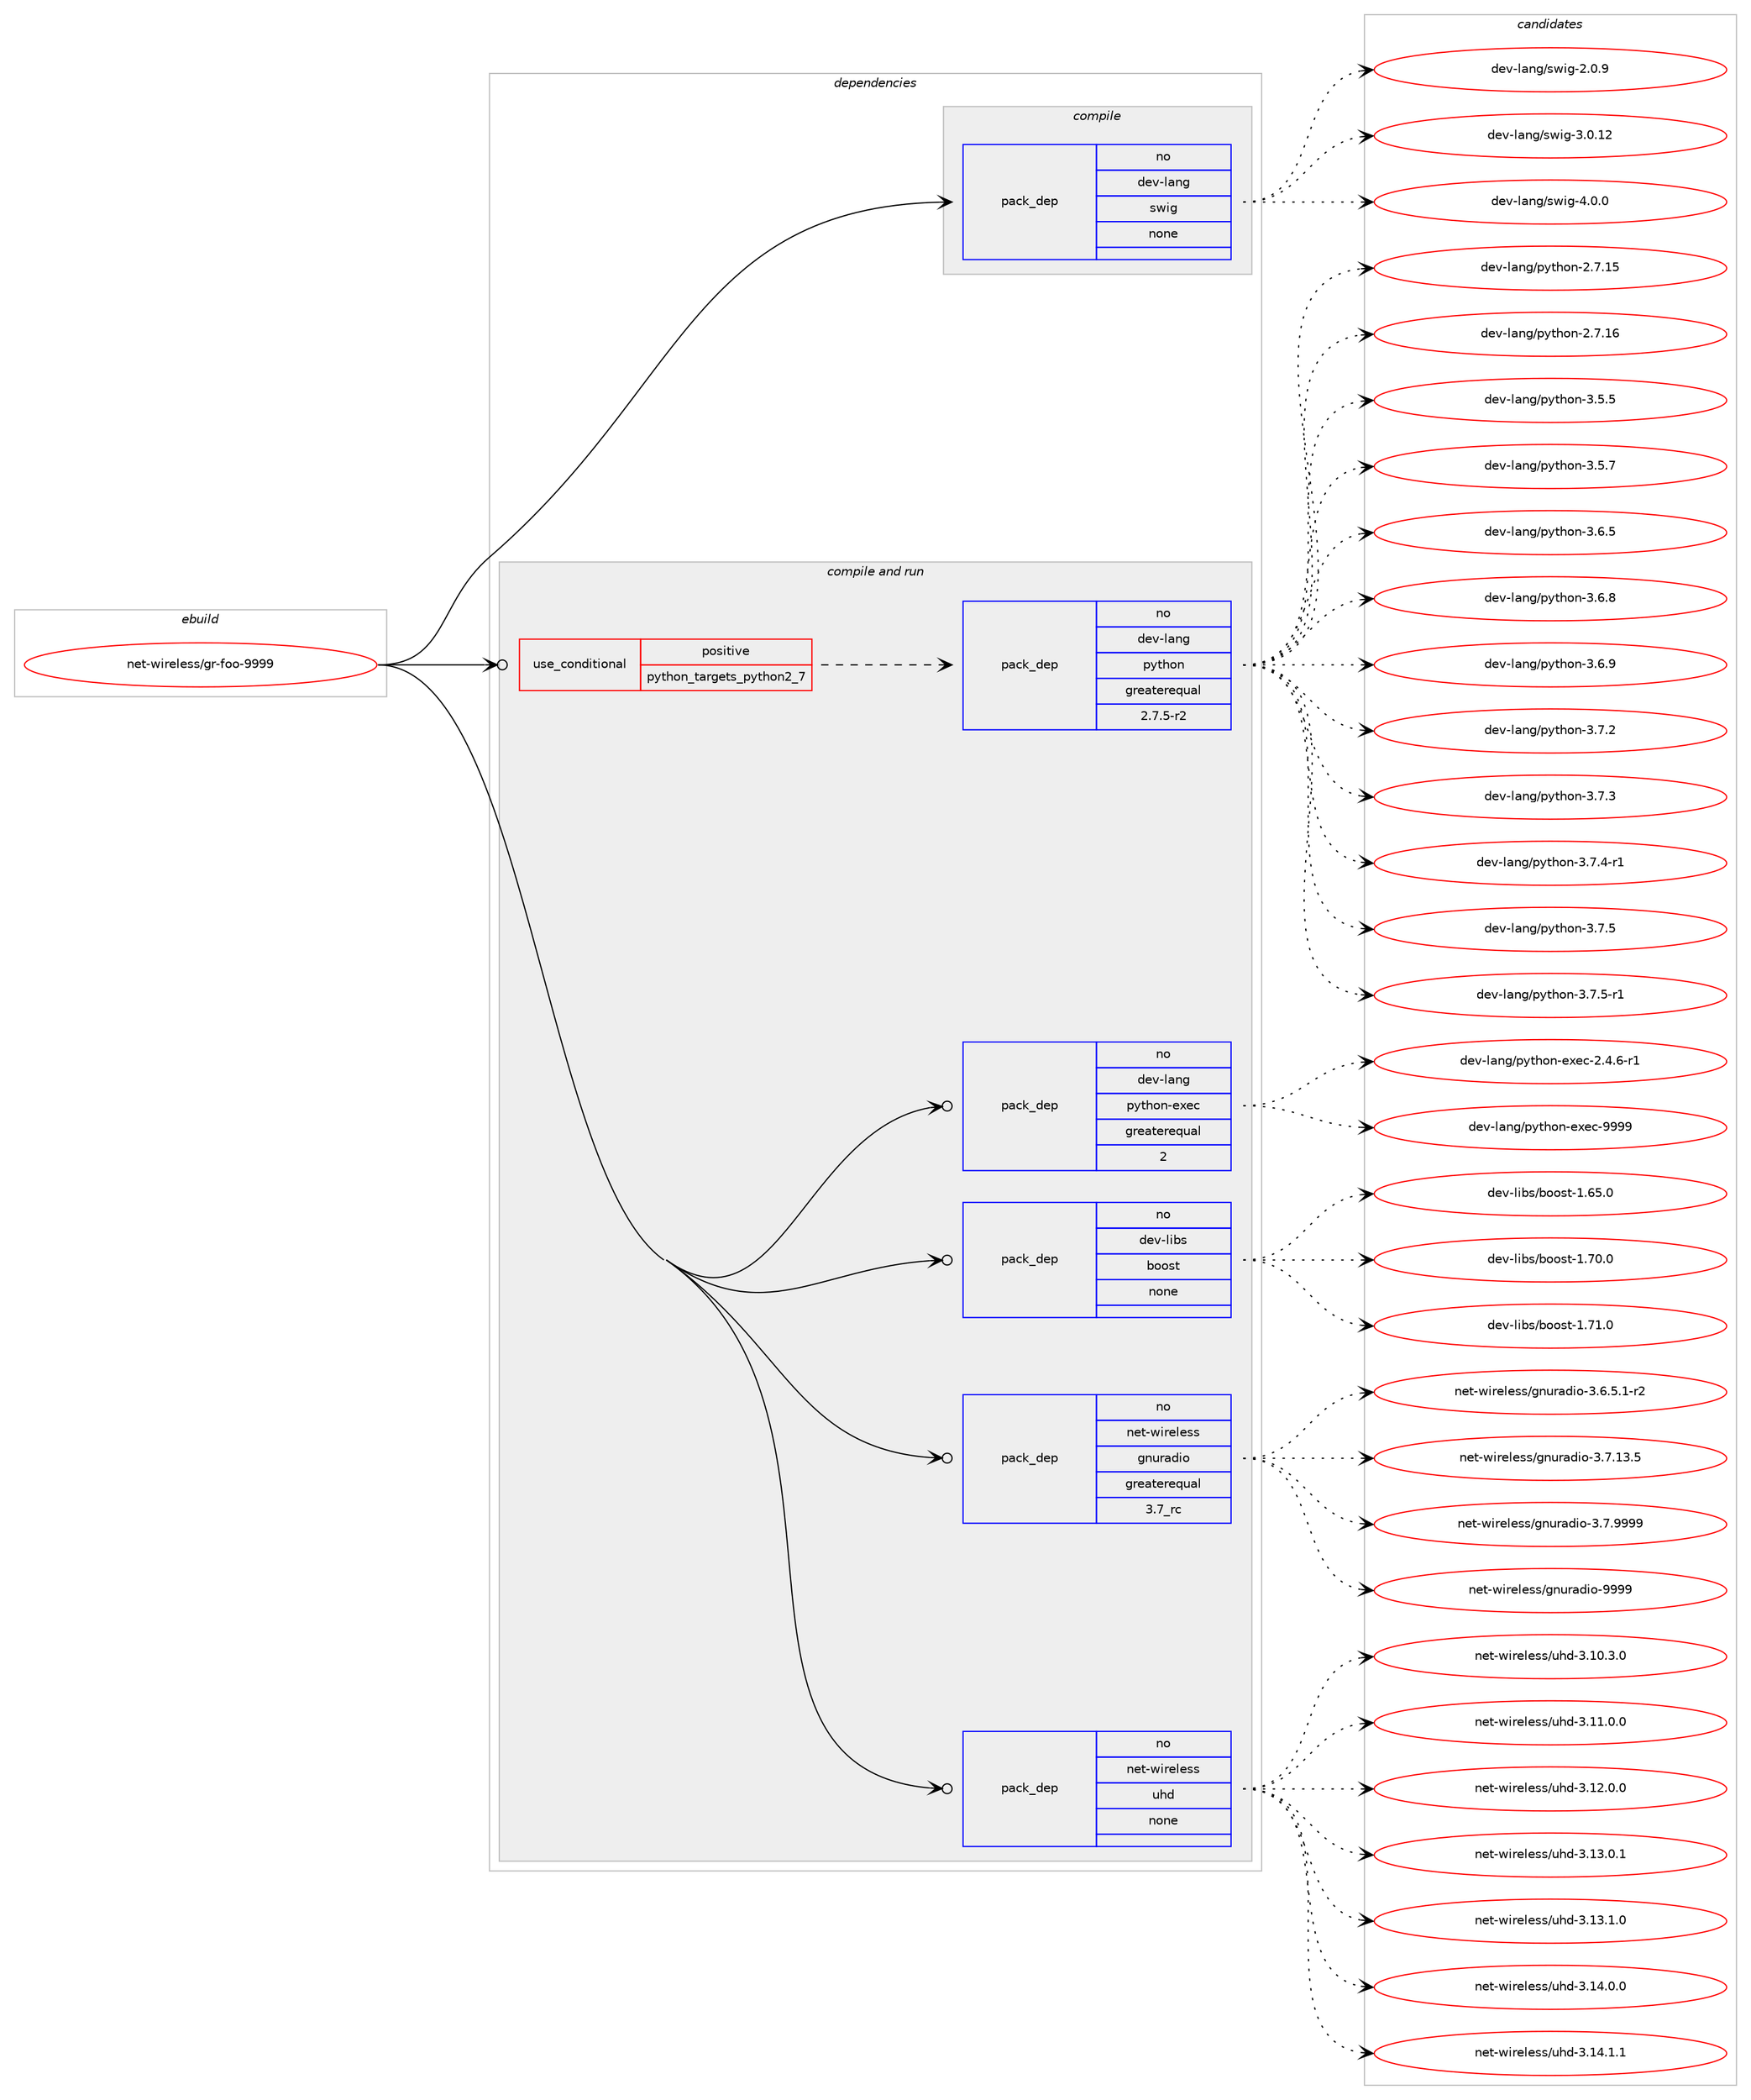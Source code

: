 digraph prolog {

# *************
# Graph options
# *************

newrank=true;
concentrate=true;
compound=true;
graph [rankdir=LR,fontname=Helvetica,fontsize=10,ranksep=1.5];#, ranksep=2.5, nodesep=0.2];
edge  [arrowhead=vee];
node  [fontname=Helvetica,fontsize=10];

# **********
# The ebuild
# **********

subgraph cluster_leftcol {
color=gray;
rank=same;
label=<<i>ebuild</i>>;
id [label="net-wireless/gr-foo-9999", color=red, width=4, href="../net-wireless/gr-foo-9999.svg"];
}

# ****************
# The dependencies
# ****************

subgraph cluster_midcol {
color=gray;
label=<<i>dependencies</i>>;
subgraph cluster_compile {
fillcolor="#eeeeee";
style=filled;
label=<<i>compile</i>>;
subgraph pack623496 {
dependency844373 [label=<<TABLE BORDER="0" CELLBORDER="1" CELLSPACING="0" CELLPADDING="4" WIDTH="220"><TR><TD ROWSPAN="6" CELLPADDING="30">pack_dep</TD></TR><TR><TD WIDTH="110">no</TD></TR><TR><TD>dev-lang</TD></TR><TR><TD>swig</TD></TR><TR><TD>none</TD></TR><TR><TD></TD></TR></TABLE>>, shape=none, color=blue];
}
id:e -> dependency844373:w [weight=20,style="solid",arrowhead="vee"];
}
subgraph cluster_compileandrun {
fillcolor="#eeeeee";
style=filled;
label=<<i>compile and run</i>>;
subgraph cond205967 {
dependency844374 [label=<<TABLE BORDER="0" CELLBORDER="1" CELLSPACING="0" CELLPADDING="4"><TR><TD ROWSPAN="3" CELLPADDING="10">use_conditional</TD></TR><TR><TD>positive</TD></TR><TR><TD>python_targets_python2_7</TD></TR></TABLE>>, shape=none, color=red];
subgraph pack623497 {
dependency844375 [label=<<TABLE BORDER="0" CELLBORDER="1" CELLSPACING="0" CELLPADDING="4" WIDTH="220"><TR><TD ROWSPAN="6" CELLPADDING="30">pack_dep</TD></TR><TR><TD WIDTH="110">no</TD></TR><TR><TD>dev-lang</TD></TR><TR><TD>python</TD></TR><TR><TD>greaterequal</TD></TR><TR><TD>2.7.5-r2</TD></TR></TABLE>>, shape=none, color=blue];
}
dependency844374:e -> dependency844375:w [weight=20,style="dashed",arrowhead="vee"];
}
id:e -> dependency844374:w [weight=20,style="solid",arrowhead="odotvee"];
subgraph pack623498 {
dependency844376 [label=<<TABLE BORDER="0" CELLBORDER="1" CELLSPACING="0" CELLPADDING="4" WIDTH="220"><TR><TD ROWSPAN="6" CELLPADDING="30">pack_dep</TD></TR><TR><TD WIDTH="110">no</TD></TR><TR><TD>dev-lang</TD></TR><TR><TD>python-exec</TD></TR><TR><TD>greaterequal</TD></TR><TR><TD>2</TD></TR></TABLE>>, shape=none, color=blue];
}
id:e -> dependency844376:w [weight=20,style="solid",arrowhead="odotvee"];
subgraph pack623499 {
dependency844377 [label=<<TABLE BORDER="0" CELLBORDER="1" CELLSPACING="0" CELLPADDING="4" WIDTH="220"><TR><TD ROWSPAN="6" CELLPADDING="30">pack_dep</TD></TR><TR><TD WIDTH="110">no</TD></TR><TR><TD>dev-libs</TD></TR><TR><TD>boost</TD></TR><TR><TD>none</TD></TR><TR><TD></TD></TR></TABLE>>, shape=none, color=blue];
}
id:e -> dependency844377:w [weight=20,style="solid",arrowhead="odotvee"];
subgraph pack623500 {
dependency844378 [label=<<TABLE BORDER="0" CELLBORDER="1" CELLSPACING="0" CELLPADDING="4" WIDTH="220"><TR><TD ROWSPAN="6" CELLPADDING="30">pack_dep</TD></TR><TR><TD WIDTH="110">no</TD></TR><TR><TD>net-wireless</TD></TR><TR><TD>gnuradio</TD></TR><TR><TD>greaterequal</TD></TR><TR><TD>3.7_rc</TD></TR></TABLE>>, shape=none, color=blue];
}
id:e -> dependency844378:w [weight=20,style="solid",arrowhead="odotvee"];
subgraph pack623501 {
dependency844379 [label=<<TABLE BORDER="0" CELLBORDER="1" CELLSPACING="0" CELLPADDING="4" WIDTH="220"><TR><TD ROWSPAN="6" CELLPADDING="30">pack_dep</TD></TR><TR><TD WIDTH="110">no</TD></TR><TR><TD>net-wireless</TD></TR><TR><TD>uhd</TD></TR><TR><TD>none</TD></TR><TR><TD></TD></TR></TABLE>>, shape=none, color=blue];
}
id:e -> dependency844379:w [weight=20,style="solid",arrowhead="odotvee"];
}
subgraph cluster_run {
fillcolor="#eeeeee";
style=filled;
label=<<i>run</i>>;
}
}

# **************
# The candidates
# **************

subgraph cluster_choices {
rank=same;
color=gray;
label=<<i>candidates</i>>;

subgraph choice623496 {
color=black;
nodesep=1;
choice100101118451089711010347115119105103455046484657 [label="dev-lang/swig-2.0.9", color=red, width=4,href="../dev-lang/swig-2.0.9.svg"];
choice10010111845108971101034711511910510345514648464950 [label="dev-lang/swig-3.0.12", color=red, width=4,href="../dev-lang/swig-3.0.12.svg"];
choice100101118451089711010347115119105103455246484648 [label="dev-lang/swig-4.0.0", color=red, width=4,href="../dev-lang/swig-4.0.0.svg"];
dependency844373:e -> choice100101118451089711010347115119105103455046484657:w [style=dotted,weight="100"];
dependency844373:e -> choice10010111845108971101034711511910510345514648464950:w [style=dotted,weight="100"];
dependency844373:e -> choice100101118451089711010347115119105103455246484648:w [style=dotted,weight="100"];
}
subgraph choice623497 {
color=black;
nodesep=1;
choice10010111845108971101034711212111610411111045504655464953 [label="dev-lang/python-2.7.15", color=red, width=4,href="../dev-lang/python-2.7.15.svg"];
choice10010111845108971101034711212111610411111045504655464954 [label="dev-lang/python-2.7.16", color=red, width=4,href="../dev-lang/python-2.7.16.svg"];
choice100101118451089711010347112121116104111110455146534653 [label="dev-lang/python-3.5.5", color=red, width=4,href="../dev-lang/python-3.5.5.svg"];
choice100101118451089711010347112121116104111110455146534655 [label="dev-lang/python-3.5.7", color=red, width=4,href="../dev-lang/python-3.5.7.svg"];
choice100101118451089711010347112121116104111110455146544653 [label="dev-lang/python-3.6.5", color=red, width=4,href="../dev-lang/python-3.6.5.svg"];
choice100101118451089711010347112121116104111110455146544656 [label="dev-lang/python-3.6.8", color=red, width=4,href="../dev-lang/python-3.6.8.svg"];
choice100101118451089711010347112121116104111110455146544657 [label="dev-lang/python-3.6.9", color=red, width=4,href="../dev-lang/python-3.6.9.svg"];
choice100101118451089711010347112121116104111110455146554650 [label="dev-lang/python-3.7.2", color=red, width=4,href="../dev-lang/python-3.7.2.svg"];
choice100101118451089711010347112121116104111110455146554651 [label="dev-lang/python-3.7.3", color=red, width=4,href="../dev-lang/python-3.7.3.svg"];
choice1001011184510897110103471121211161041111104551465546524511449 [label="dev-lang/python-3.7.4-r1", color=red, width=4,href="../dev-lang/python-3.7.4-r1.svg"];
choice100101118451089711010347112121116104111110455146554653 [label="dev-lang/python-3.7.5", color=red, width=4,href="../dev-lang/python-3.7.5.svg"];
choice1001011184510897110103471121211161041111104551465546534511449 [label="dev-lang/python-3.7.5-r1", color=red, width=4,href="../dev-lang/python-3.7.5-r1.svg"];
dependency844375:e -> choice10010111845108971101034711212111610411111045504655464953:w [style=dotted,weight="100"];
dependency844375:e -> choice10010111845108971101034711212111610411111045504655464954:w [style=dotted,weight="100"];
dependency844375:e -> choice100101118451089711010347112121116104111110455146534653:w [style=dotted,weight="100"];
dependency844375:e -> choice100101118451089711010347112121116104111110455146534655:w [style=dotted,weight="100"];
dependency844375:e -> choice100101118451089711010347112121116104111110455146544653:w [style=dotted,weight="100"];
dependency844375:e -> choice100101118451089711010347112121116104111110455146544656:w [style=dotted,weight="100"];
dependency844375:e -> choice100101118451089711010347112121116104111110455146544657:w [style=dotted,weight="100"];
dependency844375:e -> choice100101118451089711010347112121116104111110455146554650:w [style=dotted,weight="100"];
dependency844375:e -> choice100101118451089711010347112121116104111110455146554651:w [style=dotted,weight="100"];
dependency844375:e -> choice1001011184510897110103471121211161041111104551465546524511449:w [style=dotted,weight="100"];
dependency844375:e -> choice100101118451089711010347112121116104111110455146554653:w [style=dotted,weight="100"];
dependency844375:e -> choice1001011184510897110103471121211161041111104551465546534511449:w [style=dotted,weight="100"];
}
subgraph choice623498 {
color=black;
nodesep=1;
choice10010111845108971101034711212111610411111045101120101994550465246544511449 [label="dev-lang/python-exec-2.4.6-r1", color=red, width=4,href="../dev-lang/python-exec-2.4.6-r1.svg"];
choice10010111845108971101034711212111610411111045101120101994557575757 [label="dev-lang/python-exec-9999", color=red, width=4,href="../dev-lang/python-exec-9999.svg"];
dependency844376:e -> choice10010111845108971101034711212111610411111045101120101994550465246544511449:w [style=dotted,weight="100"];
dependency844376:e -> choice10010111845108971101034711212111610411111045101120101994557575757:w [style=dotted,weight="100"];
}
subgraph choice623499 {
color=black;
nodesep=1;
choice1001011184510810598115479811111111511645494654534648 [label="dev-libs/boost-1.65.0", color=red, width=4,href="../dev-libs/boost-1.65.0.svg"];
choice1001011184510810598115479811111111511645494655484648 [label="dev-libs/boost-1.70.0", color=red, width=4,href="../dev-libs/boost-1.70.0.svg"];
choice1001011184510810598115479811111111511645494655494648 [label="dev-libs/boost-1.71.0", color=red, width=4,href="../dev-libs/boost-1.71.0.svg"];
dependency844377:e -> choice1001011184510810598115479811111111511645494654534648:w [style=dotted,weight="100"];
dependency844377:e -> choice1001011184510810598115479811111111511645494655484648:w [style=dotted,weight="100"];
dependency844377:e -> choice1001011184510810598115479811111111511645494655494648:w [style=dotted,weight="100"];
}
subgraph choice623500 {
color=black;
nodesep=1;
choice11010111645119105114101108101115115471031101171149710010511145514654465346494511450 [label="net-wireless/gnuradio-3.6.5.1-r2", color=red, width=4,href="../net-wireless/gnuradio-3.6.5.1-r2.svg"];
choice110101116451191051141011081011151154710311011711497100105111455146554649514653 [label="net-wireless/gnuradio-3.7.13.5", color=red, width=4,href="../net-wireless/gnuradio-3.7.13.5.svg"];
choice110101116451191051141011081011151154710311011711497100105111455146554657575757 [label="net-wireless/gnuradio-3.7.9999", color=red, width=4,href="../net-wireless/gnuradio-3.7.9999.svg"];
choice1101011164511910511410110810111511547103110117114971001051114557575757 [label="net-wireless/gnuradio-9999", color=red, width=4,href="../net-wireless/gnuradio-9999.svg"];
dependency844378:e -> choice11010111645119105114101108101115115471031101171149710010511145514654465346494511450:w [style=dotted,weight="100"];
dependency844378:e -> choice110101116451191051141011081011151154710311011711497100105111455146554649514653:w [style=dotted,weight="100"];
dependency844378:e -> choice110101116451191051141011081011151154710311011711497100105111455146554657575757:w [style=dotted,weight="100"];
dependency844378:e -> choice1101011164511910511410110810111511547103110117114971001051114557575757:w [style=dotted,weight="100"];
}
subgraph choice623501 {
color=black;
nodesep=1;
choice1101011164511910511410110810111511547117104100455146494846514648 [label="net-wireless/uhd-3.10.3.0", color=red, width=4,href="../net-wireless/uhd-3.10.3.0.svg"];
choice1101011164511910511410110810111511547117104100455146494946484648 [label="net-wireless/uhd-3.11.0.0", color=red, width=4,href="../net-wireless/uhd-3.11.0.0.svg"];
choice1101011164511910511410110810111511547117104100455146495046484648 [label="net-wireless/uhd-3.12.0.0", color=red, width=4,href="../net-wireless/uhd-3.12.0.0.svg"];
choice1101011164511910511410110810111511547117104100455146495146484649 [label="net-wireless/uhd-3.13.0.1", color=red, width=4,href="../net-wireless/uhd-3.13.0.1.svg"];
choice1101011164511910511410110810111511547117104100455146495146494648 [label="net-wireless/uhd-3.13.1.0", color=red, width=4,href="../net-wireless/uhd-3.13.1.0.svg"];
choice1101011164511910511410110810111511547117104100455146495246484648 [label="net-wireless/uhd-3.14.0.0", color=red, width=4,href="../net-wireless/uhd-3.14.0.0.svg"];
choice1101011164511910511410110810111511547117104100455146495246494649 [label="net-wireless/uhd-3.14.1.1", color=red, width=4,href="../net-wireless/uhd-3.14.1.1.svg"];
dependency844379:e -> choice1101011164511910511410110810111511547117104100455146494846514648:w [style=dotted,weight="100"];
dependency844379:e -> choice1101011164511910511410110810111511547117104100455146494946484648:w [style=dotted,weight="100"];
dependency844379:e -> choice1101011164511910511410110810111511547117104100455146495046484648:w [style=dotted,weight="100"];
dependency844379:e -> choice1101011164511910511410110810111511547117104100455146495146484649:w [style=dotted,weight="100"];
dependency844379:e -> choice1101011164511910511410110810111511547117104100455146495146494648:w [style=dotted,weight="100"];
dependency844379:e -> choice1101011164511910511410110810111511547117104100455146495246484648:w [style=dotted,weight="100"];
dependency844379:e -> choice1101011164511910511410110810111511547117104100455146495246494649:w [style=dotted,weight="100"];
}
}

}
